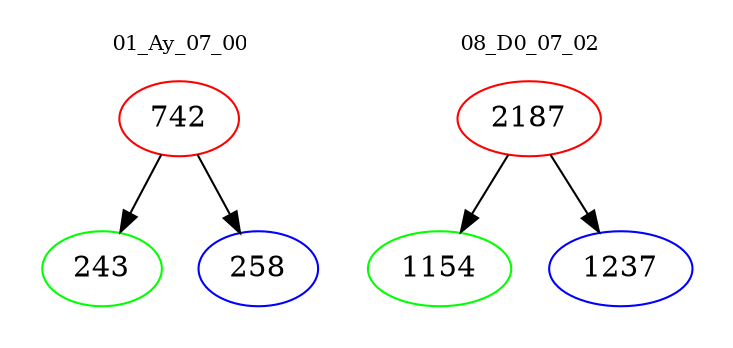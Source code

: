 digraph{
subgraph cluster_0 {
color = white
label = "01_Ay_07_00";
fontsize=10;
T0_742 [label="742", color="red"]
T0_742 -> T0_243 [color="black"]
T0_243 [label="243", color="green"]
T0_742 -> T0_258 [color="black"]
T0_258 [label="258", color="blue"]
}
subgraph cluster_1 {
color = white
label = "08_D0_07_02";
fontsize=10;
T1_2187 [label="2187", color="red"]
T1_2187 -> T1_1154 [color="black"]
T1_1154 [label="1154", color="green"]
T1_2187 -> T1_1237 [color="black"]
T1_1237 [label="1237", color="blue"]
}
}
